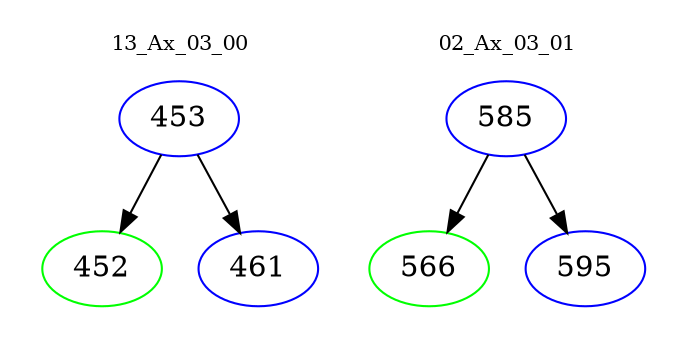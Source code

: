 digraph{
subgraph cluster_0 {
color = white
label = "13_Ax_03_00";
fontsize=10;
T0_453 [label="453", color="blue"]
T0_453 -> T0_452 [color="black"]
T0_452 [label="452", color="green"]
T0_453 -> T0_461 [color="black"]
T0_461 [label="461", color="blue"]
}
subgraph cluster_1 {
color = white
label = "02_Ax_03_01";
fontsize=10;
T1_585 [label="585", color="blue"]
T1_585 -> T1_566 [color="black"]
T1_566 [label="566", color="green"]
T1_585 -> T1_595 [color="black"]
T1_595 [label="595", color="blue"]
}
}
